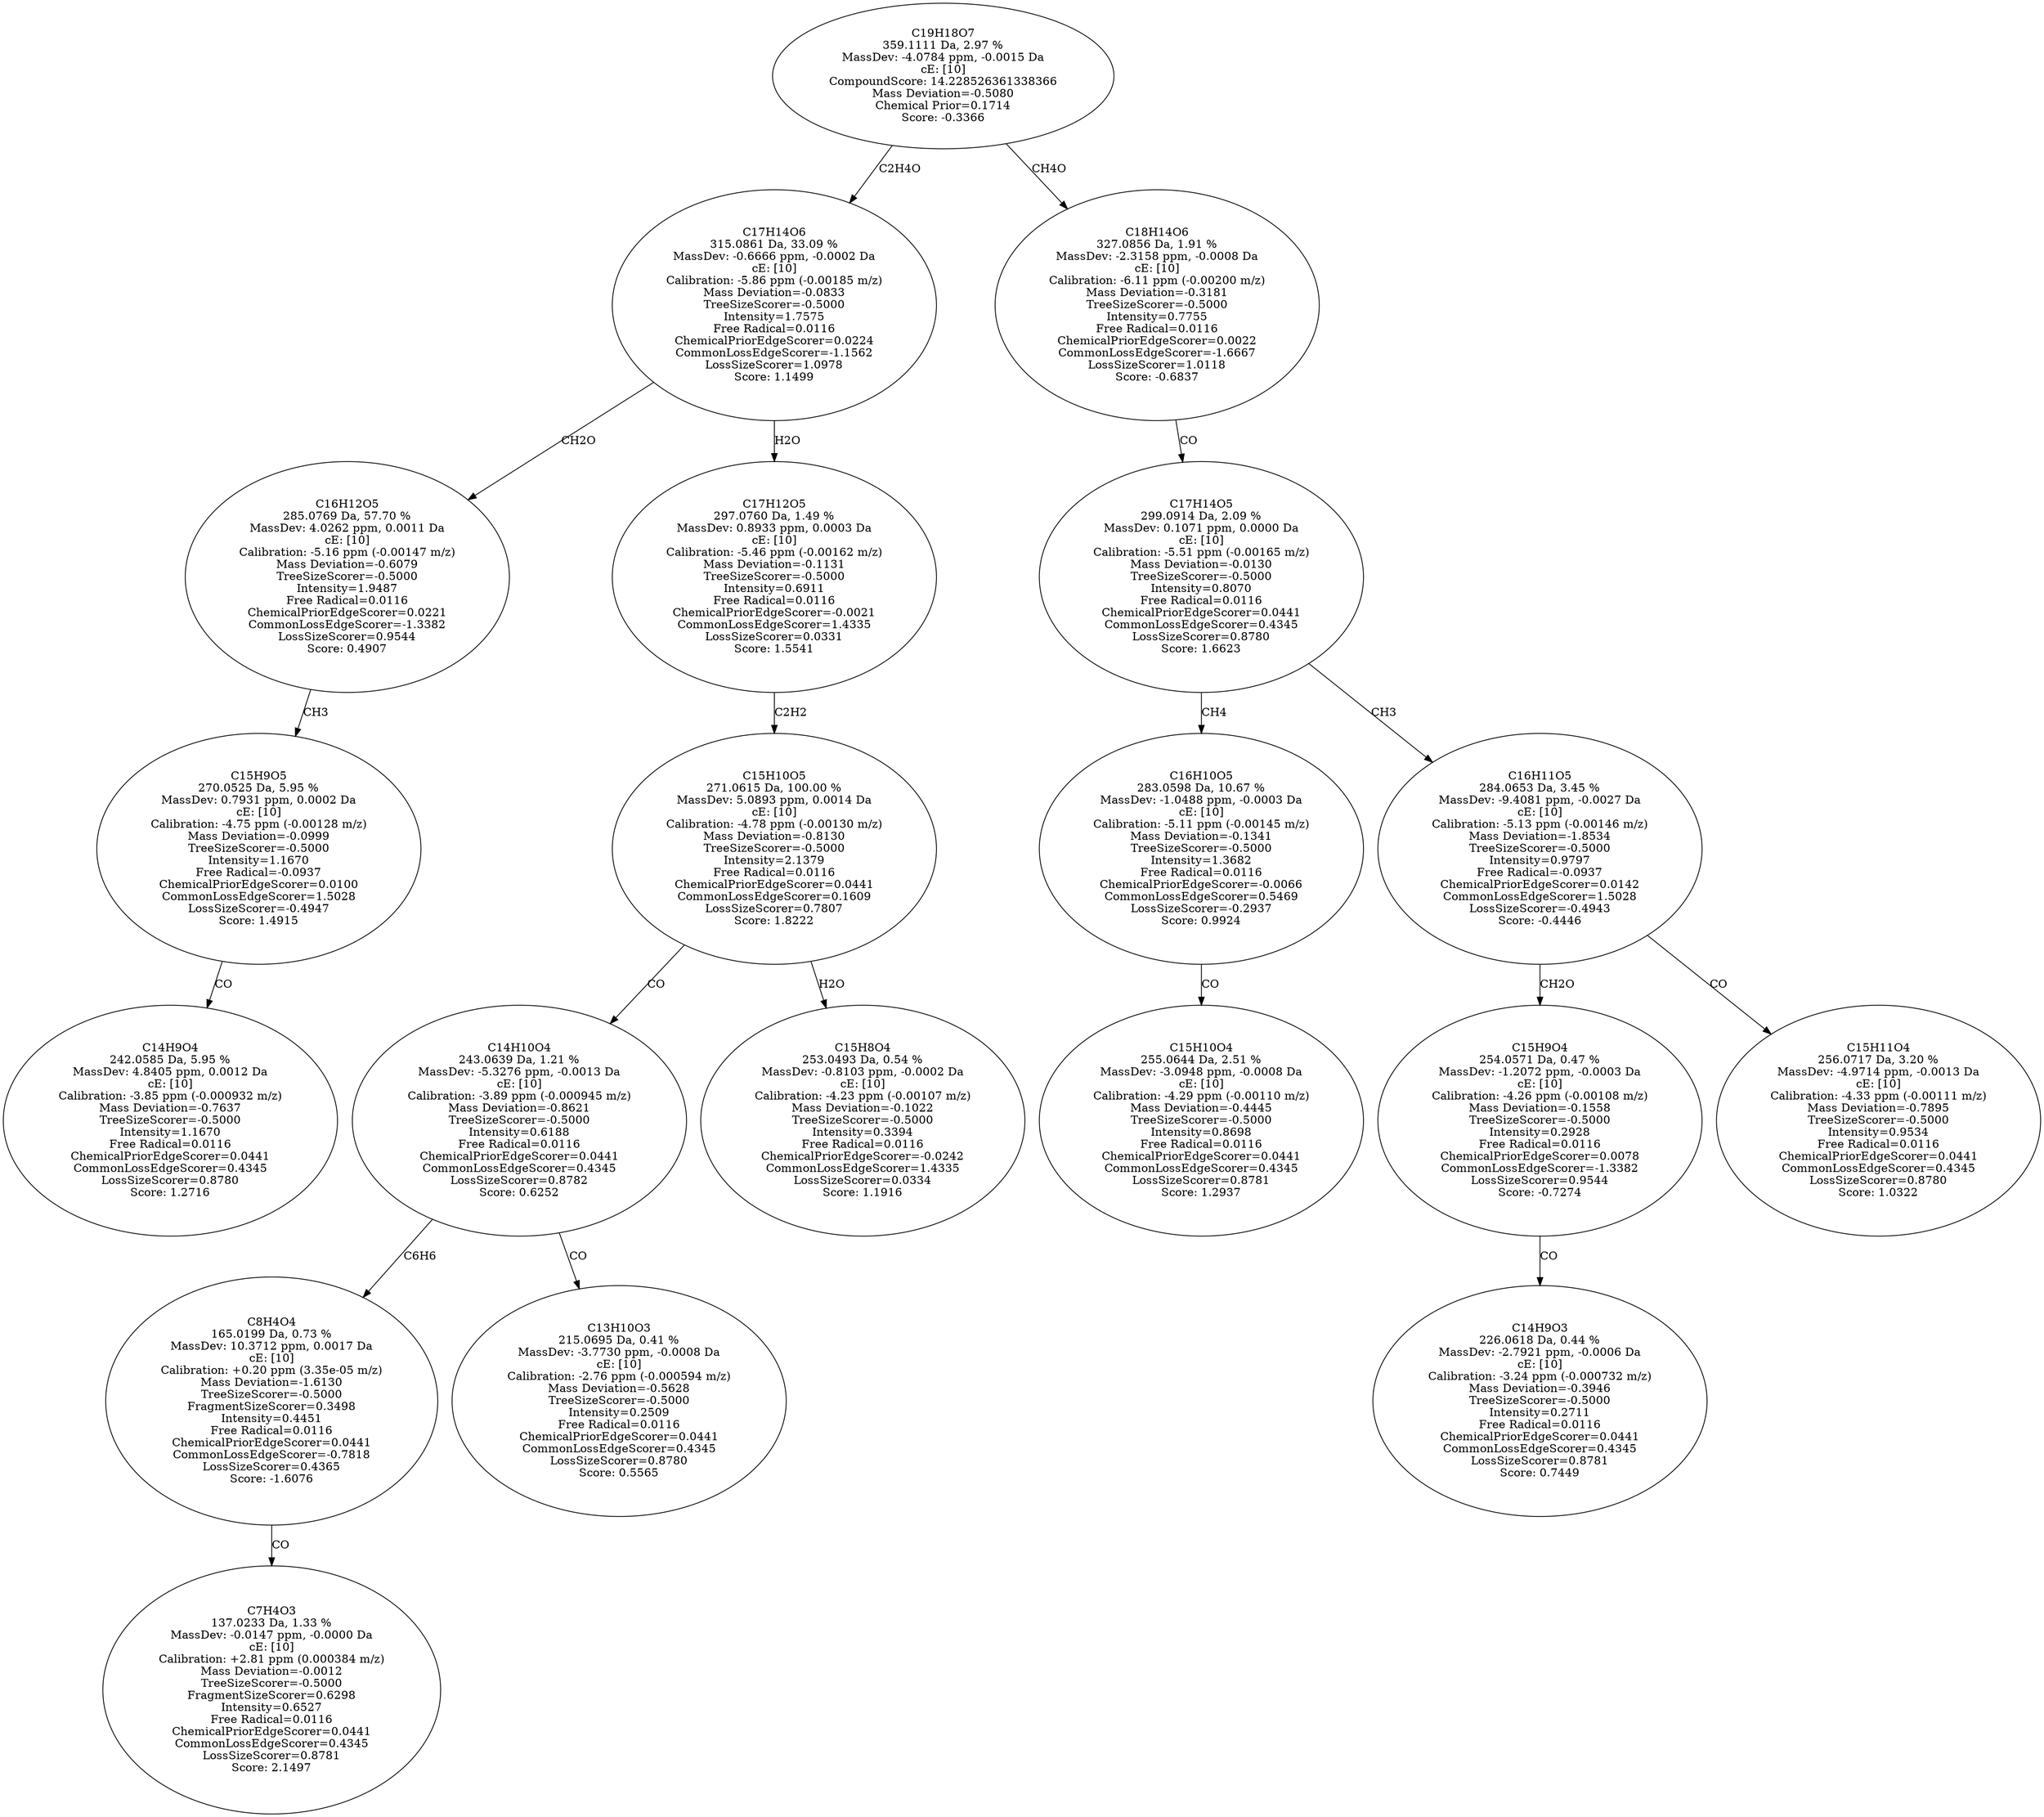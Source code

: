 strict digraph {
v1 [label="C14H9O4\n242.0585 Da, 5.95 %\nMassDev: 4.8405 ppm, 0.0012 Da\ncE: [10]\nCalibration: -3.85 ppm (-0.000932 m/z)\nMass Deviation=-0.7637\nTreeSizeScorer=-0.5000\nIntensity=1.1670\nFree Radical=0.0116\nChemicalPriorEdgeScorer=0.0441\nCommonLossEdgeScorer=0.4345\nLossSizeScorer=0.8780\nScore: 1.2716"];
v2 [label="C15H9O5\n270.0525 Da, 5.95 %\nMassDev: 0.7931 ppm, 0.0002 Da\ncE: [10]\nCalibration: -4.75 ppm (-0.00128 m/z)\nMass Deviation=-0.0999\nTreeSizeScorer=-0.5000\nIntensity=1.1670\nFree Radical=-0.0937\nChemicalPriorEdgeScorer=0.0100\nCommonLossEdgeScorer=1.5028\nLossSizeScorer=-0.4947\nScore: 1.4915"];
v3 [label="C16H12O5\n285.0769 Da, 57.70 %\nMassDev: 4.0262 ppm, 0.0011 Da\ncE: [10]\nCalibration: -5.16 ppm (-0.00147 m/z)\nMass Deviation=-0.6079\nTreeSizeScorer=-0.5000\nIntensity=1.9487\nFree Radical=0.0116\nChemicalPriorEdgeScorer=0.0221\nCommonLossEdgeScorer=-1.3382\nLossSizeScorer=0.9544\nScore: 0.4907"];
v4 [label="C7H4O3\n137.0233 Da, 1.33 %\nMassDev: -0.0147 ppm, -0.0000 Da\ncE: [10]\nCalibration: +2.81 ppm (0.000384 m/z)\nMass Deviation=-0.0012\nTreeSizeScorer=-0.5000\nFragmentSizeScorer=0.6298\nIntensity=0.6527\nFree Radical=0.0116\nChemicalPriorEdgeScorer=0.0441\nCommonLossEdgeScorer=0.4345\nLossSizeScorer=0.8781\nScore: 2.1497"];
v5 [label="C8H4O4\n165.0199 Da, 0.73 %\nMassDev: 10.3712 ppm, 0.0017 Da\ncE: [10]\nCalibration: +0.20 ppm (3.35e-05 m/z)\nMass Deviation=-1.6130\nTreeSizeScorer=-0.5000\nFragmentSizeScorer=0.3498\nIntensity=0.4451\nFree Radical=0.0116\nChemicalPriorEdgeScorer=0.0441\nCommonLossEdgeScorer=-0.7818\nLossSizeScorer=0.4365\nScore: -1.6076"];
v6 [label="C13H10O3\n215.0695 Da, 0.41 %\nMassDev: -3.7730 ppm, -0.0008 Da\ncE: [10]\nCalibration: -2.76 ppm (-0.000594 m/z)\nMass Deviation=-0.5628\nTreeSizeScorer=-0.5000\nIntensity=0.2509\nFree Radical=0.0116\nChemicalPriorEdgeScorer=0.0441\nCommonLossEdgeScorer=0.4345\nLossSizeScorer=0.8780\nScore: 0.5565"];
v7 [label="C14H10O4\n243.0639 Da, 1.21 %\nMassDev: -5.3276 ppm, -0.0013 Da\ncE: [10]\nCalibration: -3.89 ppm (-0.000945 m/z)\nMass Deviation=-0.8621\nTreeSizeScorer=-0.5000\nIntensity=0.6188\nFree Radical=0.0116\nChemicalPriorEdgeScorer=0.0441\nCommonLossEdgeScorer=0.4345\nLossSizeScorer=0.8782\nScore: 0.6252"];
v8 [label="C15H8O4\n253.0493 Da, 0.54 %\nMassDev: -0.8103 ppm, -0.0002 Da\ncE: [10]\nCalibration: -4.23 ppm (-0.00107 m/z)\nMass Deviation=-0.1022\nTreeSizeScorer=-0.5000\nIntensity=0.3394\nFree Radical=0.0116\nChemicalPriorEdgeScorer=-0.0242\nCommonLossEdgeScorer=1.4335\nLossSizeScorer=0.0334\nScore: 1.1916"];
v9 [label="C15H10O5\n271.0615 Da, 100.00 %\nMassDev: 5.0893 ppm, 0.0014 Da\ncE: [10]\nCalibration: -4.78 ppm (-0.00130 m/z)\nMass Deviation=-0.8130\nTreeSizeScorer=-0.5000\nIntensity=2.1379\nFree Radical=0.0116\nChemicalPriorEdgeScorer=0.0441\nCommonLossEdgeScorer=0.1609\nLossSizeScorer=0.7807\nScore: 1.8222"];
v10 [label="C17H12O5\n297.0760 Da, 1.49 %\nMassDev: 0.8933 ppm, 0.0003 Da\ncE: [10]\nCalibration: -5.46 ppm (-0.00162 m/z)\nMass Deviation=-0.1131\nTreeSizeScorer=-0.5000\nIntensity=0.6911\nFree Radical=0.0116\nChemicalPriorEdgeScorer=-0.0021\nCommonLossEdgeScorer=1.4335\nLossSizeScorer=0.0331\nScore: 1.5541"];
v11 [label="C17H14O6\n315.0861 Da, 33.09 %\nMassDev: -0.6666 ppm, -0.0002 Da\ncE: [10]\nCalibration: -5.86 ppm (-0.00185 m/z)\nMass Deviation=-0.0833\nTreeSizeScorer=-0.5000\nIntensity=1.7575\nFree Radical=0.0116\nChemicalPriorEdgeScorer=0.0224\nCommonLossEdgeScorer=-1.1562\nLossSizeScorer=1.0978\nScore: 1.1499"];
v12 [label="C15H10O4\n255.0644 Da, 2.51 %\nMassDev: -3.0948 ppm, -0.0008 Da\ncE: [10]\nCalibration: -4.29 ppm (-0.00110 m/z)\nMass Deviation=-0.4445\nTreeSizeScorer=-0.5000\nIntensity=0.8698\nFree Radical=0.0116\nChemicalPriorEdgeScorer=0.0441\nCommonLossEdgeScorer=0.4345\nLossSizeScorer=0.8781\nScore: 1.2937"];
v13 [label="C16H10O5\n283.0598 Da, 10.67 %\nMassDev: -1.0488 ppm, -0.0003 Da\ncE: [10]\nCalibration: -5.11 ppm (-0.00145 m/z)\nMass Deviation=-0.1341\nTreeSizeScorer=-0.5000\nIntensity=1.3682\nFree Radical=0.0116\nChemicalPriorEdgeScorer=-0.0066\nCommonLossEdgeScorer=0.5469\nLossSizeScorer=-0.2937\nScore: 0.9924"];
v14 [label="C14H9O3\n226.0618 Da, 0.44 %\nMassDev: -2.7921 ppm, -0.0006 Da\ncE: [10]\nCalibration: -3.24 ppm (-0.000732 m/z)\nMass Deviation=-0.3946\nTreeSizeScorer=-0.5000\nIntensity=0.2711\nFree Radical=0.0116\nChemicalPriorEdgeScorer=0.0441\nCommonLossEdgeScorer=0.4345\nLossSizeScorer=0.8781\nScore: 0.7449"];
v15 [label="C15H9O4\n254.0571 Da, 0.47 %\nMassDev: -1.2072 ppm, -0.0003 Da\ncE: [10]\nCalibration: -4.26 ppm (-0.00108 m/z)\nMass Deviation=-0.1558\nTreeSizeScorer=-0.5000\nIntensity=0.2928\nFree Radical=0.0116\nChemicalPriorEdgeScorer=0.0078\nCommonLossEdgeScorer=-1.3382\nLossSizeScorer=0.9544\nScore: -0.7274"];
v16 [label="C15H11O4\n256.0717 Da, 3.20 %\nMassDev: -4.9714 ppm, -0.0013 Da\ncE: [10]\nCalibration: -4.33 ppm (-0.00111 m/z)\nMass Deviation=-0.7895\nTreeSizeScorer=-0.5000\nIntensity=0.9534\nFree Radical=0.0116\nChemicalPriorEdgeScorer=0.0441\nCommonLossEdgeScorer=0.4345\nLossSizeScorer=0.8780\nScore: 1.0322"];
v17 [label="C16H11O5\n284.0653 Da, 3.45 %\nMassDev: -9.4081 ppm, -0.0027 Da\ncE: [10]\nCalibration: -5.13 ppm (-0.00146 m/z)\nMass Deviation=-1.8534\nTreeSizeScorer=-0.5000\nIntensity=0.9797\nFree Radical=-0.0937\nChemicalPriorEdgeScorer=0.0142\nCommonLossEdgeScorer=1.5028\nLossSizeScorer=-0.4943\nScore: -0.4446"];
v18 [label="C17H14O5\n299.0914 Da, 2.09 %\nMassDev: 0.1071 ppm, 0.0000 Da\ncE: [10]\nCalibration: -5.51 ppm (-0.00165 m/z)\nMass Deviation=-0.0130\nTreeSizeScorer=-0.5000\nIntensity=0.8070\nFree Radical=0.0116\nChemicalPriorEdgeScorer=0.0441\nCommonLossEdgeScorer=0.4345\nLossSizeScorer=0.8780\nScore: 1.6623"];
v19 [label="C18H14O6\n327.0856 Da, 1.91 %\nMassDev: -2.3158 ppm, -0.0008 Da\ncE: [10]\nCalibration: -6.11 ppm (-0.00200 m/z)\nMass Deviation=-0.3181\nTreeSizeScorer=-0.5000\nIntensity=0.7755\nFree Radical=0.0116\nChemicalPriorEdgeScorer=0.0022\nCommonLossEdgeScorer=-1.6667\nLossSizeScorer=1.0118\nScore: -0.6837"];
v20 [label="C19H18O7\n359.1111 Da, 2.97 %\nMassDev: -4.0784 ppm, -0.0015 Da\ncE: [10]\nCompoundScore: 14.228526361338366\nMass Deviation=-0.5080\nChemical Prior=0.1714\nScore: -0.3366"];
v2 -> v1 [label="CO"];
v3 -> v2 [label="CH3"];
v11 -> v3 [label="CH2O"];
v5 -> v4 [label="CO"];
v7 -> v5 [label="C6H6"];
v7 -> v6 [label="CO"];
v9 -> v7 [label="CO"];
v9 -> v8 [label="H2O"];
v10 -> v9 [label="C2H2"];
v11 -> v10 [label="H2O"];
v20 -> v11 [label="C2H4O"];
v13 -> v12 [label="CO"];
v18 -> v13 [label="CH4"];
v15 -> v14 [label="CO"];
v17 -> v15 [label="CH2O"];
v17 -> v16 [label="CO"];
v18 -> v17 [label="CH3"];
v19 -> v18 [label="CO"];
v20 -> v19 [label="CH4O"];
}